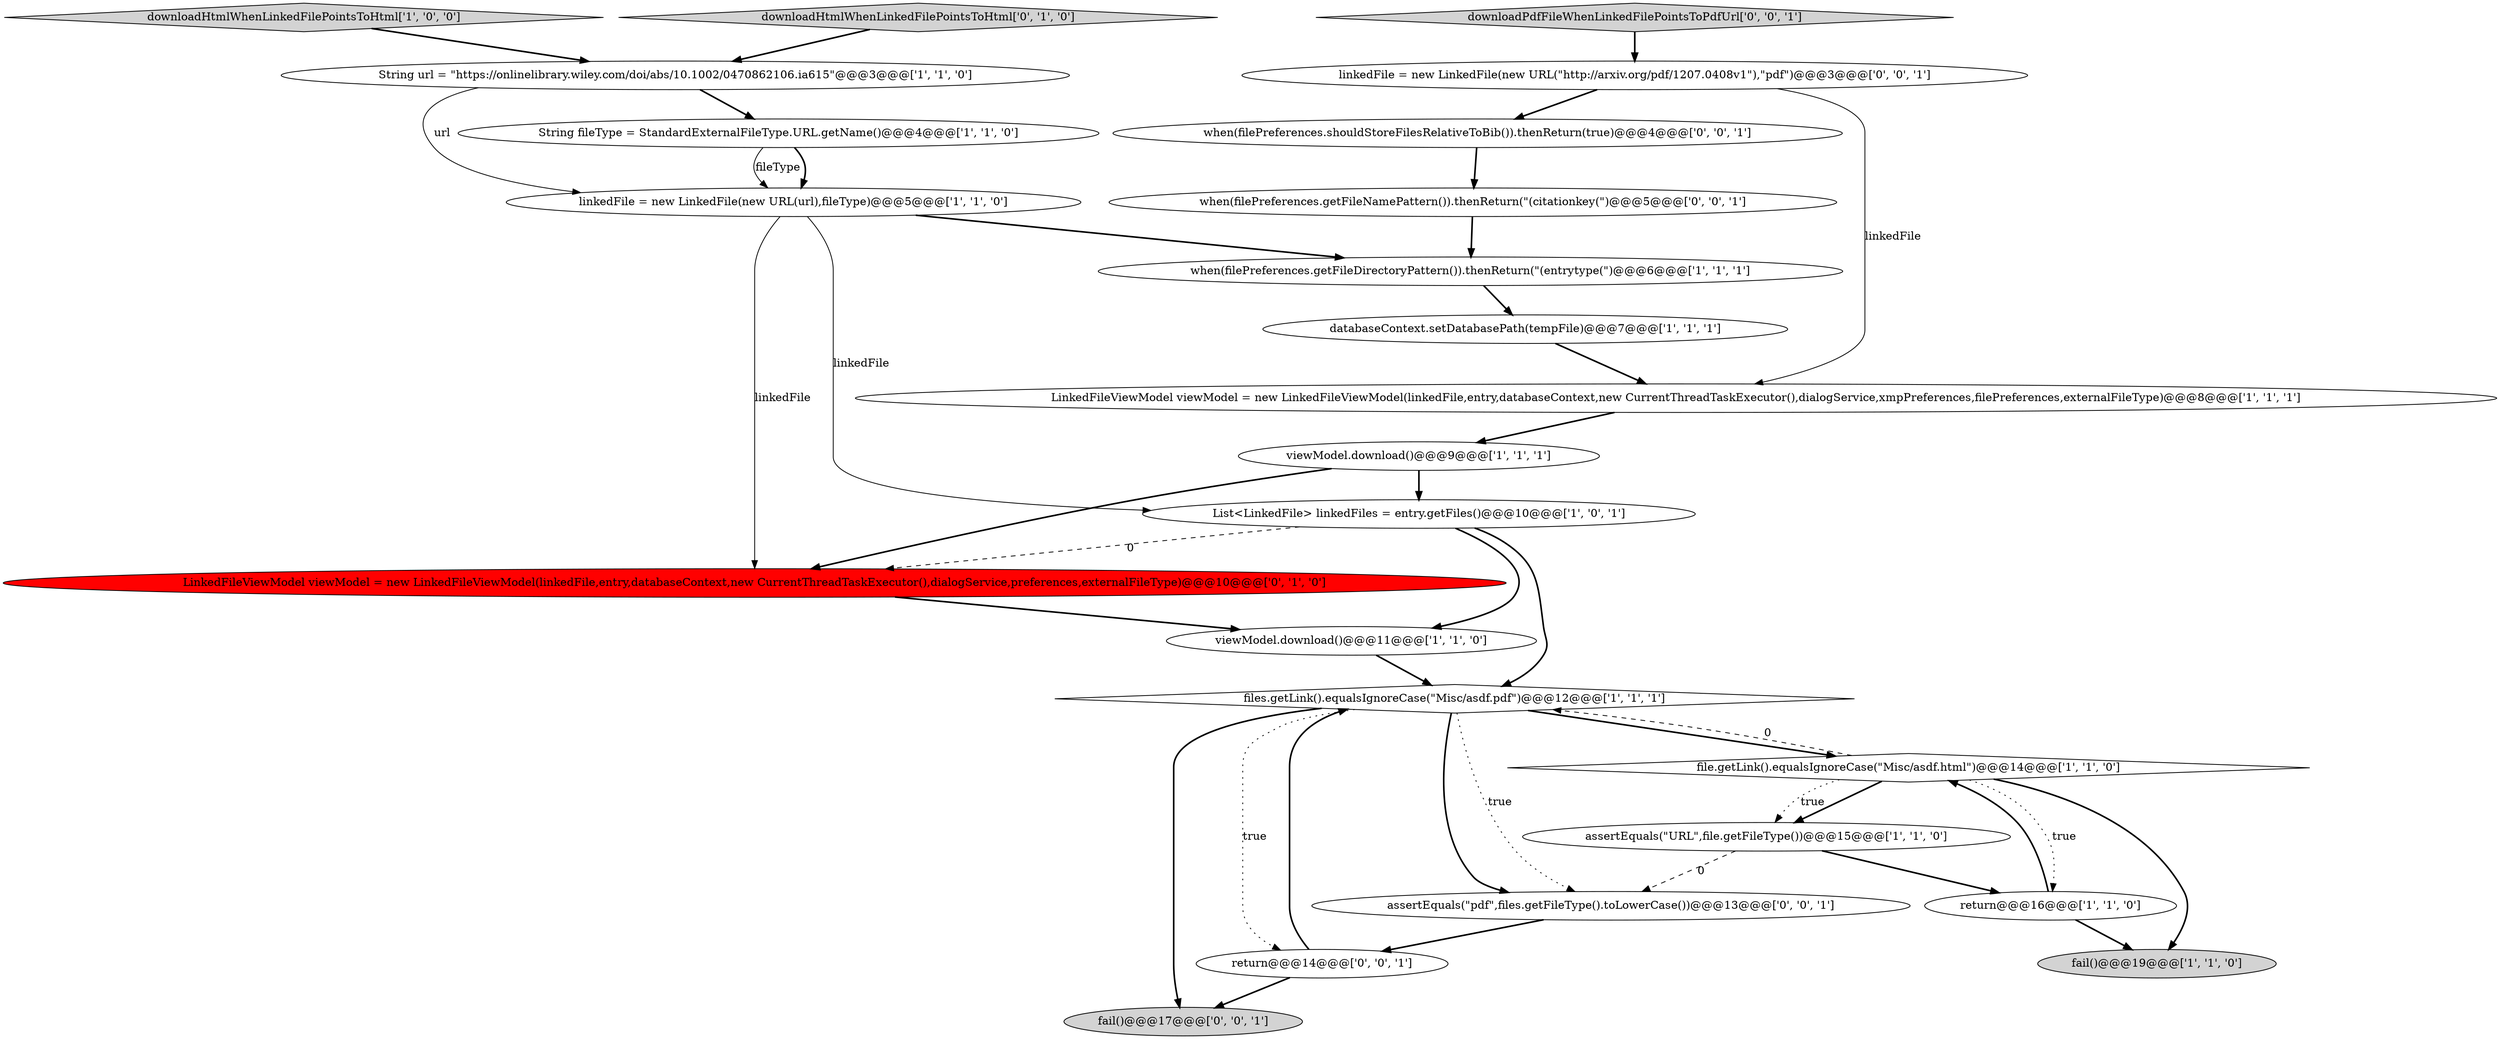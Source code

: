 digraph {
23 [style = filled, label = "when(filePreferences.shouldStoreFilesRelativeToBib()).thenReturn(true)@@@4@@@['0', '0', '1']", fillcolor = white, shape = ellipse image = "AAA0AAABBB3BBB"];
20 [style = filled, label = "linkedFile = new LinkedFile(new URL(\"http://arxiv.org/pdf/1207.0408v1\"),\"pdf\")@@@3@@@['0', '0', '1']", fillcolor = white, shape = ellipse image = "AAA0AAABBB3BBB"];
2 [style = filled, label = "when(filePreferences.getFileDirectoryPattern()).thenReturn(\"(entrytype(\")@@@6@@@['1', '1', '1']", fillcolor = white, shape = ellipse image = "AAA0AAABBB1BBB"];
0 [style = filled, label = "files.getLink().equalsIgnoreCase(\"Misc/asdf.pdf\")@@@12@@@['1', '1', '1']", fillcolor = white, shape = diamond image = "AAA0AAABBB1BBB"];
16 [style = filled, label = "downloadHtmlWhenLinkedFilePointsToHtml['0', '1', '0']", fillcolor = lightgray, shape = diamond image = "AAA0AAABBB2BBB"];
12 [style = filled, label = "return@@@16@@@['1', '1', '0']", fillcolor = white, shape = ellipse image = "AAA0AAABBB1BBB"];
17 [style = filled, label = "fail()@@@17@@@['0', '0', '1']", fillcolor = lightgray, shape = ellipse image = "AAA0AAABBB3BBB"];
5 [style = filled, label = "viewModel.download()@@@9@@@['1', '1', '1']", fillcolor = white, shape = ellipse image = "AAA0AAABBB1BBB"];
19 [style = filled, label = "downloadPdfFileWhenLinkedFilePointsToPdfUrl['0', '0', '1']", fillcolor = lightgray, shape = diamond image = "AAA0AAABBB3BBB"];
4 [style = filled, label = "fail()@@@19@@@['1', '1', '0']", fillcolor = lightgray, shape = ellipse image = "AAA0AAABBB1BBB"];
15 [style = filled, label = "LinkedFileViewModel viewModel = new LinkedFileViewModel(linkedFile,entry,databaseContext,new CurrentThreadTaskExecutor(),dialogService,preferences,externalFileType)@@@10@@@['0', '1', '0']", fillcolor = red, shape = ellipse image = "AAA1AAABBB2BBB"];
22 [style = filled, label = "when(filePreferences.getFileNamePattern()).thenReturn(\"(citationkey(\")@@@5@@@['0', '0', '1']", fillcolor = white, shape = ellipse image = "AAA0AAABBB3BBB"];
6 [style = filled, label = "file.getLink().equalsIgnoreCase(\"Misc/asdf.html\")@@@14@@@['1', '1', '0']", fillcolor = white, shape = diamond image = "AAA0AAABBB1BBB"];
1 [style = filled, label = "String url = \"https://onlinelibrary.wiley.com/doi/abs/10.1002/0470862106.ia615\"@@@3@@@['1', '1', '0']", fillcolor = white, shape = ellipse image = "AAA0AAABBB1BBB"];
3 [style = filled, label = "assertEquals(\"URL\",file.getFileType())@@@15@@@['1', '1', '0']", fillcolor = white, shape = ellipse image = "AAA0AAABBB1BBB"];
10 [style = filled, label = "linkedFile = new LinkedFile(new URL(url),fileType)@@@5@@@['1', '1', '0']", fillcolor = white, shape = ellipse image = "AAA0AAABBB1BBB"];
11 [style = filled, label = "databaseContext.setDatabasePath(tempFile)@@@7@@@['1', '1', '1']", fillcolor = white, shape = ellipse image = "AAA0AAABBB1BBB"];
13 [style = filled, label = "String fileType = StandardExternalFileType.URL.getName()@@@4@@@['1', '1', '0']", fillcolor = white, shape = ellipse image = "AAA0AAABBB1BBB"];
8 [style = filled, label = "LinkedFileViewModel viewModel = new LinkedFileViewModel(linkedFile,entry,databaseContext,new CurrentThreadTaskExecutor(),dialogService,xmpPreferences,filePreferences,externalFileType)@@@8@@@['1', '1', '1']", fillcolor = white, shape = ellipse image = "AAA0AAABBB1BBB"];
14 [style = filled, label = "downloadHtmlWhenLinkedFilePointsToHtml['1', '0', '0']", fillcolor = lightgray, shape = diamond image = "AAA0AAABBB1BBB"];
18 [style = filled, label = "return@@@14@@@['0', '0', '1']", fillcolor = white, shape = ellipse image = "AAA0AAABBB3BBB"];
7 [style = filled, label = "viewModel.download()@@@11@@@['1', '1', '0']", fillcolor = white, shape = ellipse image = "AAA0AAABBB1BBB"];
9 [style = filled, label = "List<LinkedFile> linkedFiles = entry.getFiles()@@@10@@@['1', '0', '1']", fillcolor = white, shape = ellipse image = "AAA0AAABBB1BBB"];
21 [style = filled, label = "assertEquals(\"pdf\",files.getFileType().toLowerCase())@@@13@@@['0', '0', '1']", fillcolor = white, shape = ellipse image = "AAA0AAABBB3BBB"];
13->10 [style = bold, label=""];
6->3 [style = bold, label=""];
13->10 [style = solid, label="fileType"];
22->2 [style = bold, label=""];
9->0 [style = bold, label=""];
15->7 [style = bold, label=""];
5->9 [style = bold, label=""];
10->9 [style = solid, label="linkedFile"];
0->18 [style = dotted, label="true"];
3->21 [style = dashed, label="0"];
0->6 [style = bold, label=""];
0->17 [style = bold, label=""];
6->0 [style = dashed, label="0"];
19->20 [style = bold, label=""];
10->15 [style = solid, label="linkedFile"];
18->17 [style = bold, label=""];
5->15 [style = bold, label=""];
7->0 [style = bold, label=""];
0->21 [style = bold, label=""];
3->12 [style = bold, label=""];
9->7 [style = bold, label=""];
12->6 [style = bold, label=""];
1->13 [style = bold, label=""];
21->18 [style = bold, label=""];
14->1 [style = bold, label=""];
6->4 [style = bold, label=""];
23->22 [style = bold, label=""];
0->21 [style = dotted, label="true"];
20->23 [style = bold, label=""];
8->5 [style = bold, label=""];
12->4 [style = bold, label=""];
16->1 [style = bold, label=""];
11->8 [style = bold, label=""];
10->2 [style = bold, label=""];
6->12 [style = dotted, label="true"];
6->3 [style = dotted, label="true"];
1->10 [style = solid, label="url"];
20->8 [style = solid, label="linkedFile"];
2->11 [style = bold, label=""];
18->0 [style = bold, label=""];
9->15 [style = dashed, label="0"];
}
